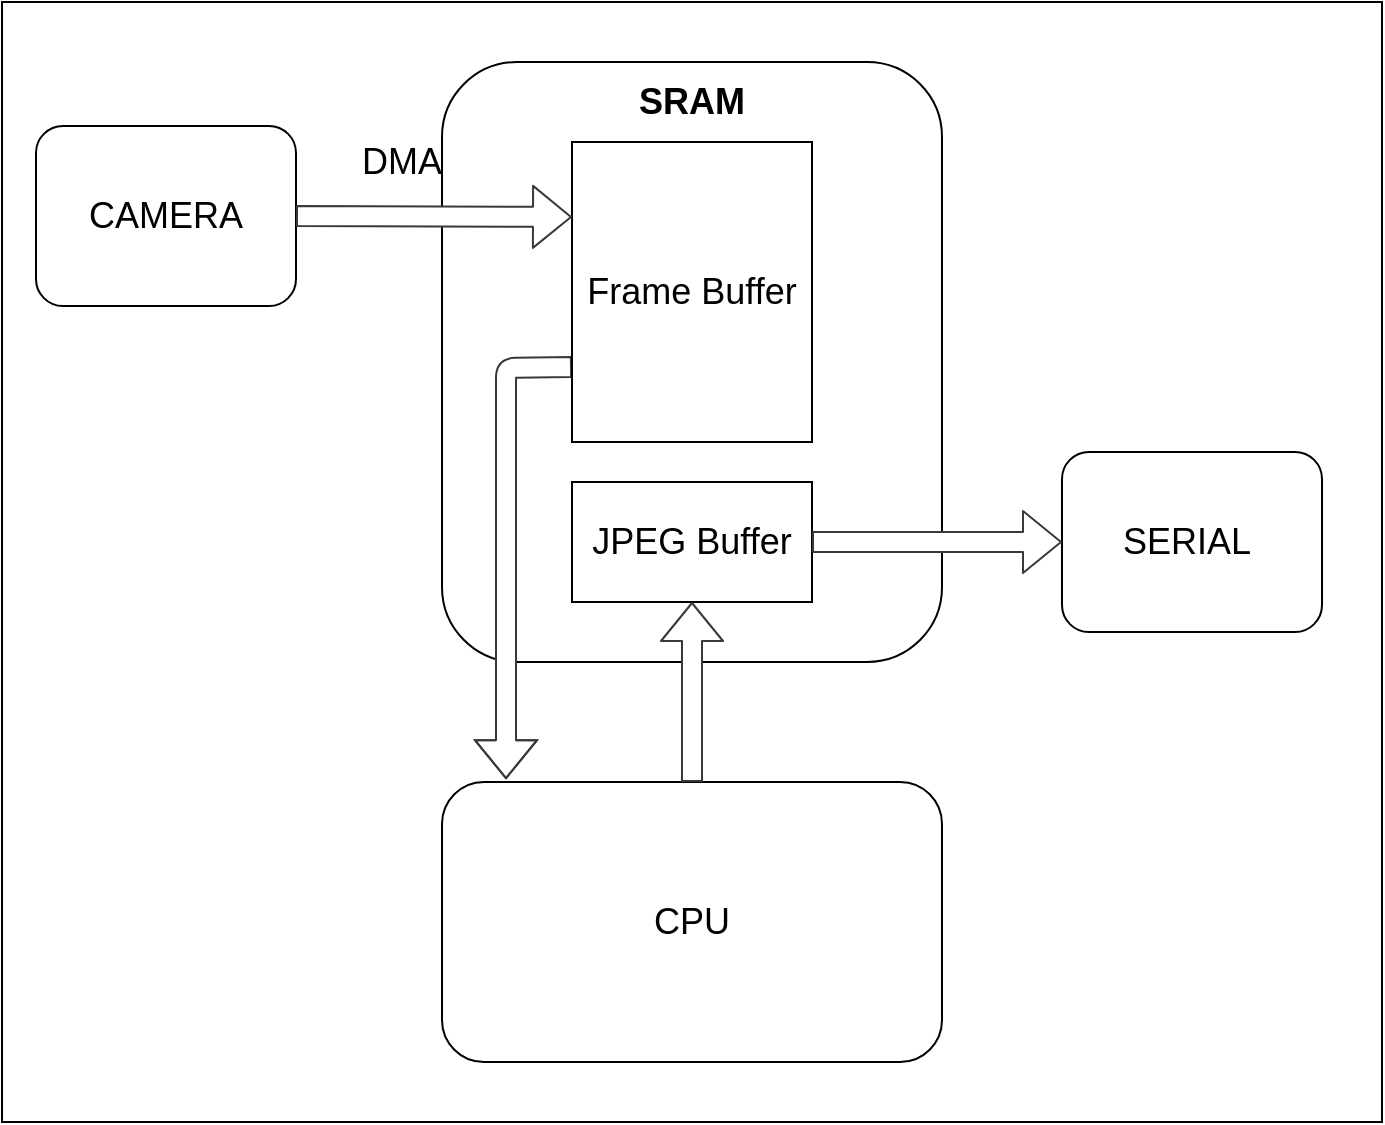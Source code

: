 <mxfile version="13.9.9" type="device"><diagram id="f5HvhEeYnQdUiJFar8js" name="Page-1"><mxGraphModel dx="1278" dy="939" grid="1" gridSize="10" guides="1" tooltips="1" connect="1" arrows="1" fold="1" page="1" pageScale="1" pageWidth="850" pageHeight="1100" math="0" shadow="0"><root><mxCell id="0"/><mxCell id="1" parent="0"/><mxCell id="DePLFeP0WNLZEMD3Qs9E-18" value="" style="rounded=0;whiteSpace=wrap;html=1;" vertex="1" parent="1"><mxGeometry x="60" y="70" width="690" height="560" as="geometry"/></mxCell><mxCell id="DePLFeP0WNLZEMD3Qs9E-1" value="&lt;font style=&quot;font-size: 18px&quot;&gt;CPU&lt;/font&gt;" style="rounded=1;whiteSpace=wrap;html=1;" vertex="1" parent="1"><mxGeometry x="280" y="460" width="250" height="140" as="geometry"/></mxCell><mxCell id="DePLFeP0WNLZEMD3Qs9E-3" value="" style="rounded=1;whiteSpace=wrap;html=1;" vertex="1" parent="1"><mxGeometry x="280" y="100" width="250" height="300" as="geometry"/></mxCell><mxCell id="DePLFeP0WNLZEMD3Qs9E-4" value="" style="shape=flexArrow;endArrow=classic;html=1;entryX=0.128;entryY=-0.01;entryDx=0;entryDy=0;entryPerimeter=0;exitX=0;exitY=0.75;exitDx=0;exitDy=0;strokeColor=#36393d;fillColor=#FFFFFF;" edge="1" parent="1" source="DePLFeP0WNLZEMD3Qs9E-7" target="DePLFeP0WNLZEMD3Qs9E-1"><mxGeometry width="50" height="50" relative="1" as="geometry"><mxPoint x="230" y="320" as="sourcePoint"/><mxPoint x="240" y="400" as="targetPoint"/><Array as="points"><mxPoint x="312" y="253"/></Array></mxGeometry></mxCell><mxCell id="DePLFeP0WNLZEMD3Qs9E-7" value="&lt;font style=&quot;font-size: 18px&quot;&gt;Frame Buffer&lt;/font&gt;" style="rounded=0;whiteSpace=wrap;html=1;" vertex="1" parent="1"><mxGeometry x="345" y="140" width="120" height="150" as="geometry"/></mxCell><mxCell id="DePLFeP0WNLZEMD3Qs9E-8" value="&lt;font style=&quot;font-size: 18px&quot;&gt;JPEG Buffer&lt;/font&gt;" style="rounded=0;whiteSpace=wrap;html=1;" vertex="1" parent="1"><mxGeometry x="345" y="310" width="120" height="60" as="geometry"/></mxCell><mxCell id="DePLFeP0WNLZEMD3Qs9E-9" value="&lt;font style=&quot;font-size: 18px&quot;&gt;&lt;b&gt;SRAM&lt;/b&gt;&lt;/font&gt;" style="text;html=1;strokeColor=none;fillColor=none;align=center;verticalAlign=middle;whiteSpace=wrap;rounded=0;" vertex="1" parent="1"><mxGeometry x="385" y="110" width="40" height="20" as="geometry"/></mxCell><mxCell id="DePLFeP0WNLZEMD3Qs9E-11" value="&lt;span style=&quot;font-size: 18px&quot;&gt;CAMERA&lt;/span&gt;" style="rounded=1;whiteSpace=wrap;html=1;" vertex="1" parent="1"><mxGeometry x="77" y="132" width="130" height="90" as="geometry"/></mxCell><mxCell id="DePLFeP0WNLZEMD3Qs9E-12" value="" style="shape=flexArrow;endArrow=classic;html=1;entryX=0;entryY=0.25;entryDx=0;entryDy=0;exitX=1;exitY=0.5;exitDx=0;exitDy=0;strokeColor=#36393d;fillColor=#FFFFFF;" edge="1" parent="1" source="DePLFeP0WNLZEMD3Qs9E-11" target="DePLFeP0WNLZEMD3Qs9E-7"><mxGeometry width="50" height="50" relative="1" as="geometry"><mxPoint x="220" y="260" as="sourcePoint"/><mxPoint x="220" y="340" as="targetPoint"/></mxGeometry></mxCell><mxCell id="DePLFeP0WNLZEMD3Qs9E-13" value="&lt;font style=&quot;font-size: 18px&quot;&gt;DMA&lt;/font&gt;" style="text;html=1;strokeColor=none;fillColor=none;align=center;verticalAlign=middle;whiteSpace=wrap;rounded=0;" vertex="1" parent="1"><mxGeometry x="240" y="140" width="40" height="20" as="geometry"/></mxCell><mxCell id="DePLFeP0WNLZEMD3Qs9E-15" value="" style="shape=flexArrow;endArrow=classic;html=1;exitX=0.5;exitY=0;exitDx=0;exitDy=0;entryX=0.5;entryY=1;entryDx=0;entryDy=0;strokeColor=#36393d;fillColor=#FFFFFF;" edge="1" parent="1" source="DePLFeP0WNLZEMD3Qs9E-1" target="DePLFeP0WNLZEMD3Qs9E-8"><mxGeometry width="50" height="50" relative="1" as="geometry"><mxPoint x="340" y="360" as="sourcePoint"/><mxPoint x="390" y="310" as="targetPoint"/></mxGeometry></mxCell><mxCell id="DePLFeP0WNLZEMD3Qs9E-16" value="&lt;span style=&quot;font-size: 18px&quot;&gt;SERIAL&amp;nbsp;&lt;/span&gt;" style="rounded=1;whiteSpace=wrap;html=1;" vertex="1" parent="1"><mxGeometry x="590" y="295" width="130" height="90" as="geometry"/></mxCell><mxCell id="DePLFeP0WNLZEMD3Qs9E-17" value="" style="shape=flexArrow;endArrow=classic;html=1;entryX=0;entryY=0.5;entryDx=0;entryDy=0;exitX=1;exitY=0.5;exitDx=0;exitDy=0;strokeColor=#36393d;fillColor=#FFFFFF;" edge="1" parent="1" source="DePLFeP0WNLZEMD3Qs9E-8" target="DePLFeP0WNLZEMD3Qs9E-16"><mxGeometry width="50" height="50" relative="1" as="geometry"><mxPoint x="340" y="360" as="sourcePoint"/><mxPoint x="390" y="310" as="targetPoint"/></mxGeometry></mxCell></root></mxGraphModel></diagram></mxfile>